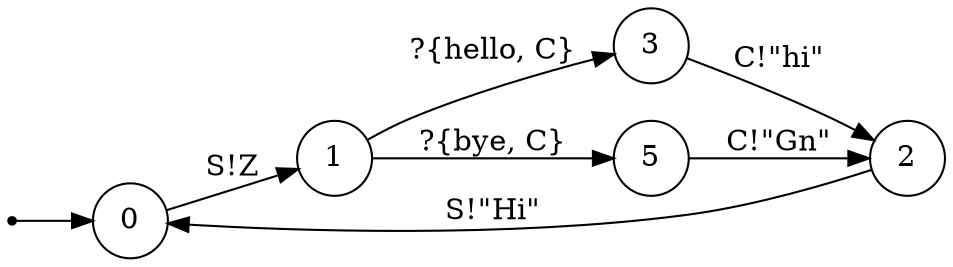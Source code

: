 digraph Communicating_Actor_Automata {

            rankdir=LR;
   size="100, 50"
  node [shape = doublecircle]; 

            node [shape = point]; START;
   node [shape = circle];
   START->0;

            
0 -> 1 [ label = "S!Z"];
1 -> 3 [ label = "?{hello, C}"];
3 -> 2 [ label = "C!\"hi\""];
1 -> 5 [ label = "?{bye, C}"];
5 -> 2 [ label = "C!\"Gn\""];
2 -> 0 [ label = "S!\"Hi\""];
}